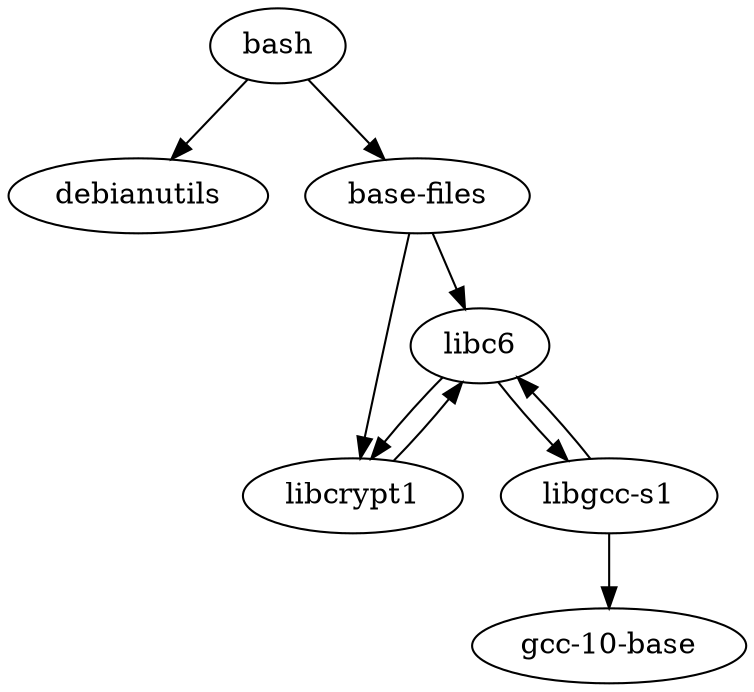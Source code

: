 digraph G {
    "bash" -> "debianutils";
    "bash" -> "base-files";
    "base-files" -> "libc6";
    "base-files" -> "libcrypt1";
    "libc6" -> "libgcc-s1";
    "libc6" -> "libcrypt1";
    "libgcc-s1" -> "libc6";
    "libgcc-s1" -> "gcc-10-base";
    "libcrypt1" -> "libc6";
}